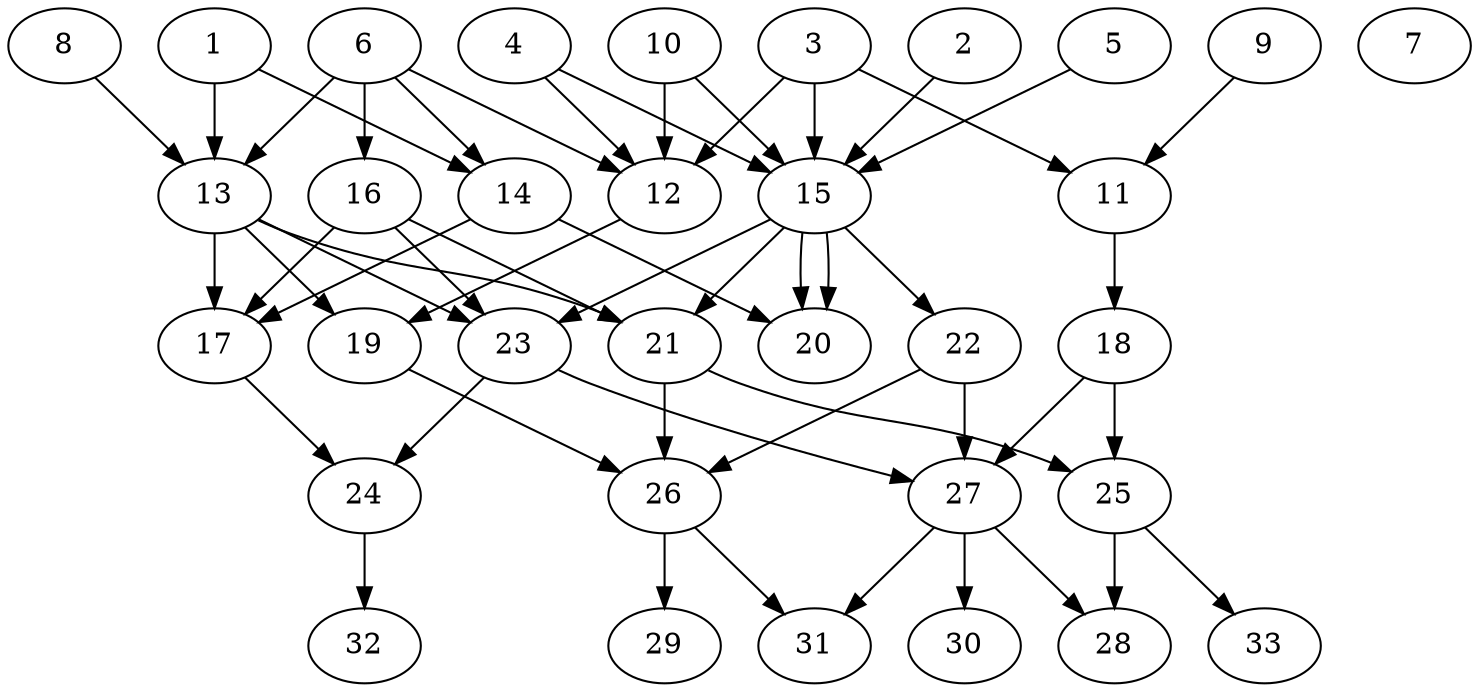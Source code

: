 // DAG (tier=2-normal, mode=compute, n=33, ccr=0.386, fat=0.656, density=0.528, regular=0.547, jump=0.105, mindata=524288, maxdata=8388608)
// DAG automatically generated by daggen at Sun Aug 24 16:33:33 2025
// /home/ermia/Project/Environments/daggen/bin/daggen --dot --ccr 0.386 --fat 0.656 --regular 0.547 --density 0.528 --jump 0.105 --mindata 524288 --maxdata 8388608 -n 33 
digraph G {
  1 [size="324001543633655552", alpha="0.03", expect_size="162000771816827776"]
  1 -> 13 [size ="186330856292352"]
  1 -> 14 [size ="186330856292352"]
  2 [size="5644640131143797", alpha="0.05", expect_size="2822320065571898"]
  2 -> 15 [size ="222832600547328"]
  3 [size="389432671516087744", alpha="0.16", expect_size="194716335758043872"]
  3 -> 11 [size ="502151881162752"]
  3 -> 12 [size ="502151881162752"]
  3 -> 15 [size ="502151881162752"]
  4 [size="364973638198177344", alpha="0.07", expect_size="182486819099088672"]
  4 -> 12 [size ="214015208849408"]
  4 -> 15 [size ="214015208849408"]
  5 [size="111652762408507376", alpha="0.09", expect_size="55826381204253688"]
  5 -> 15 [size ="161224482357248"]
  6 [size="15845141942200182", alpha="0.09", expect_size="7922570971100091"]
  6 -> 12 [size ="448622495793152"]
  6 -> 13 [size ="448622495793152"]
  6 -> 14 [size ="448622495793152"]
  6 -> 16 [size ="448622495793152"]
  7 [size="865212670840668672", alpha="0.18", expect_size="432606335420334336"]
  8 [size="17867027848938651648", alpha="0.16", expect_size="8933513924469325824"]
  8 -> 13 [size ="54675344719872"]
  9 [size="110765959965898848", alpha="0.06", expect_size="55382979982949424"]
  9 -> 11 [size ="276962610249728"]
  10 [size="29311101303724703744", alpha="0.05", expect_size="14655550651862351872"]
  10 -> 12 [size ="76052135149568"]
  10 -> 15 [size ="76052135149568"]
  11 [size="61466006971467431936", alpha="0.01", expect_size="30733003485733715968"]
  11 -> 18 [size ="124598645424128"]
  12 [size="123734281578051024", alpha="0.15", expect_size="61867140789025512"]
  12 -> 19 [size ="45775761440768"]
  13 [size="19142375310821352", alpha="0.00", expect_size="9571187655410676"]
  13 -> 17 [size ="19713975386112"]
  13 -> 19 [size ="19713975386112"]
  13 -> 21 [size ="19713975386112"]
  13 -> 23 [size ="19713975386112"]
  14 [size="13827113078050700", alpha="0.10", expect_size="6913556539025350"]
  14 -> 17 [size ="343168021168128"]
  14 -> 20 [size ="343168021168128"]
  15 [size="110910810822606323712", alpha="0.16", expect_size="55455405411303161856"]
  15 -> 20 [size ="184674064269312"]
  15 -> 20 [size ="184674064269312"]
  15 -> 21 [size ="184674064269312"]
  15 -> 22 [size ="184674064269312"]
  15 -> 23 [size ="184674064269312"]
  16 [size="13740911142278408", alpha="0.08", expect_size="6870455571139204"]
  16 -> 17 [size ="307653339250688"]
  16 -> 21 [size ="307653339250688"]
  16 -> 23 [size ="307653339250688"]
  17 [size="504692802463673600", alpha="0.20", expect_size="252346401231836800"]
  17 -> 24 [size ="268924042084352"]
  18 [size="422252022870250112", alpha="0.06", expect_size="211126011435125056"]
  18 -> 25 [size ="442265205997568"]
  18 -> 27 [size ="442265205997568"]
  19 [size="12579047638494146", alpha="0.03", expect_size="6289523819247073"]
  19 -> 26 [size ="489767879835648"]
  20 [size="3315707025110876", alpha="0.09", expect_size="1657853512555438"]
  21 [size="542980610420388134912", alpha="0.15", expect_size="271490305210194067456"]
  21 -> 25 [size ="532450862170112"]
  21 -> 26 [size ="532450862170112"]
  22 [size="215295742787922690048", alpha="0.05", expect_size="107647871393961345024"]
  22 -> 26 [size ="287373652918272"]
  22 -> 27 [size ="287373652918272"]
  23 [size="332306891458931712", alpha="0.05", expect_size="166153445729465856"]
  23 -> 24 [size ="178120883699712"]
  23 -> 27 [size ="178120883699712"]
  24 [size="2459415567111600", alpha="0.19", expect_size="1229707783555800"]
  24 -> 32 [size ="53822055514112"]
  25 [size="68346258127289728", alpha="0.03", expect_size="34173129063644864"]
  25 -> 28 [size ="58111444385792"]
  25 -> 33 [size ="58111444385792"]
  26 [size="3873675838659755", alpha="0.10", expect_size="1936837919329877"]
  26 -> 29 [size ="206456401952768"]
  26 -> 31 [size ="206456401952768"]
  27 [size="92278739224680726528", alpha="0.16", expect_size="46139369612340363264"]
  27 -> 28 [size ="163364525309952"]
  27 -> 30 [size ="163364525309952"]
  27 -> 31 [size ="163364525309952"]
  28 [size="89238876850283872256", alpha="0.09", expect_size="44619438425141936128"]
  29 [size="219181186664867299328", alpha="0.08", expect_size="109590593332433649664"]
  30 [size="8573669227646918", alpha="0.04", expect_size="4286834613823459"]
  31 [size="11011636673683814", alpha="0.06", expect_size="5505818336841907"]
  32 [size="55538788026569528", alpha="0.13", expect_size="27769394013284764"]
  33 [size="2424941749887402", alpha="0.01", expect_size="1212470874943701"]
}